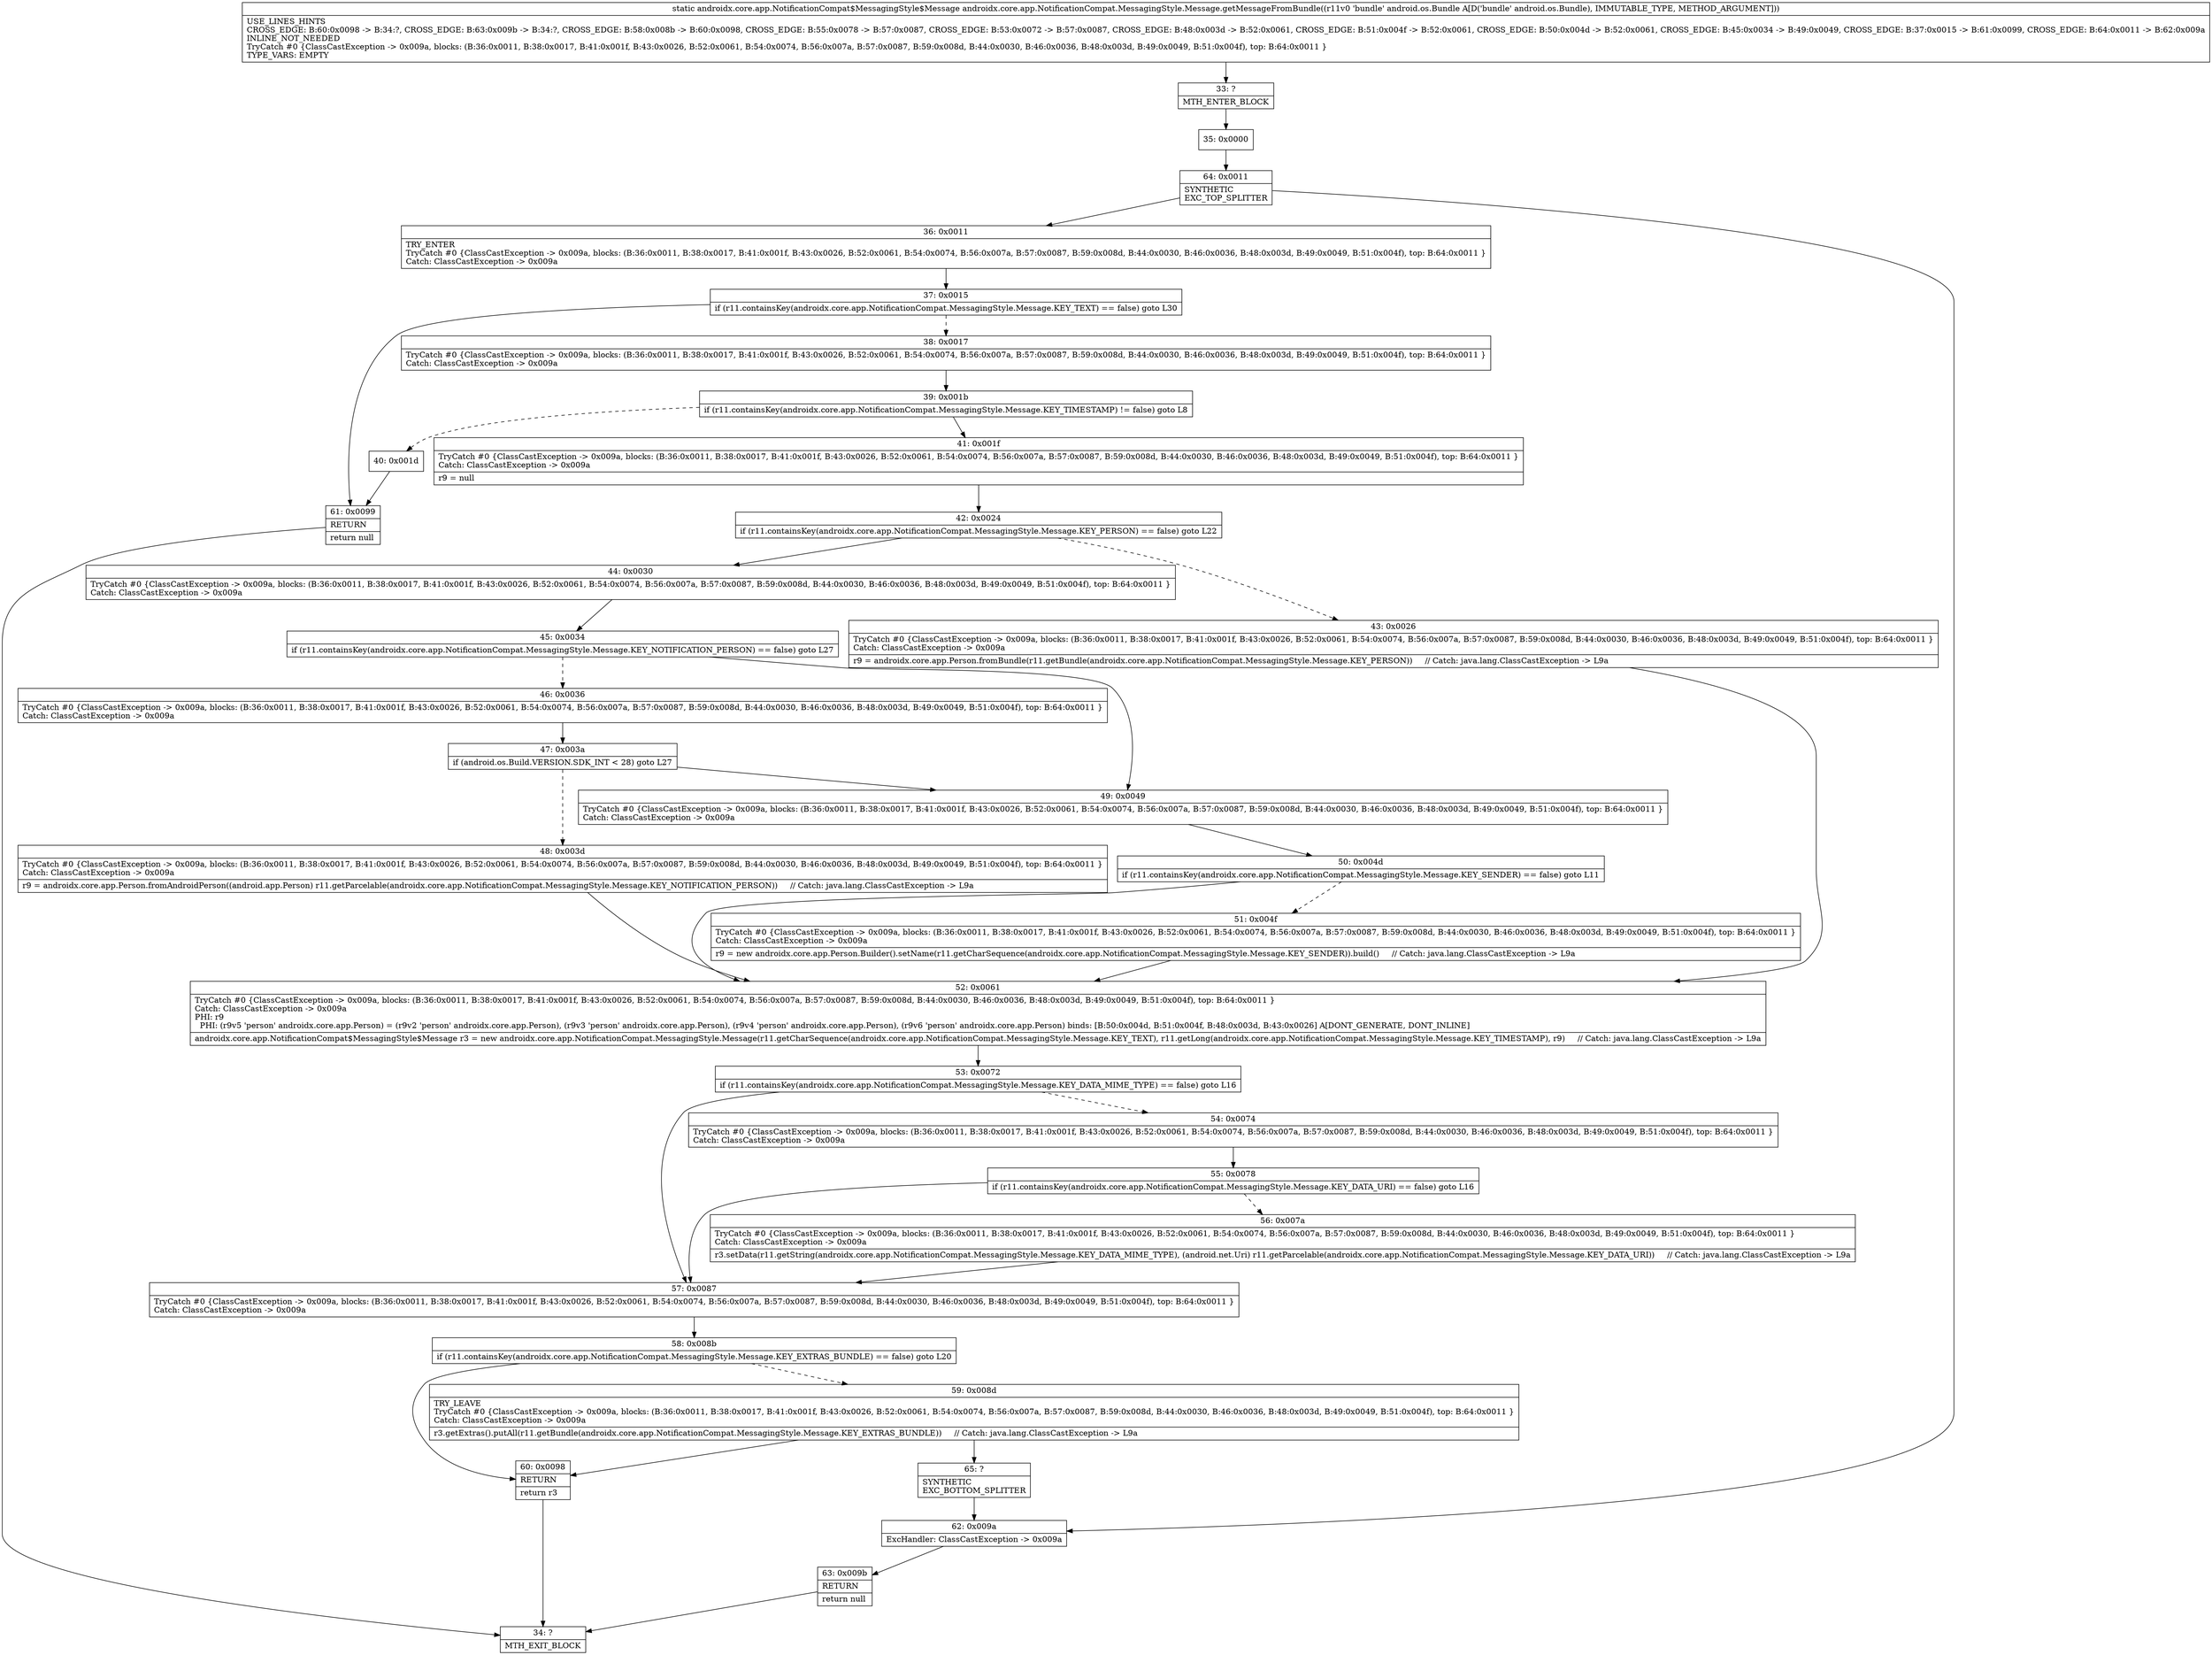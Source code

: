 digraph "CFG forandroidx.core.app.NotificationCompat.MessagingStyle.Message.getMessageFromBundle(Landroid\/os\/Bundle;)Landroidx\/core\/app\/NotificationCompat$MessagingStyle$Message;" {
Node_33 [shape=record,label="{33\:\ ?|MTH_ENTER_BLOCK\l}"];
Node_35 [shape=record,label="{35\:\ 0x0000}"];
Node_64 [shape=record,label="{64\:\ 0x0011|SYNTHETIC\lEXC_TOP_SPLITTER\l}"];
Node_36 [shape=record,label="{36\:\ 0x0011|TRY_ENTER\lTryCatch #0 \{ClassCastException \-\> 0x009a, blocks: (B:36:0x0011, B:38:0x0017, B:41:0x001f, B:43:0x0026, B:52:0x0061, B:54:0x0074, B:56:0x007a, B:57:0x0087, B:59:0x008d, B:44:0x0030, B:46:0x0036, B:48:0x003d, B:49:0x0049, B:51:0x004f), top: B:64:0x0011 \}\lCatch: ClassCastException \-\> 0x009a\l}"];
Node_37 [shape=record,label="{37\:\ 0x0015|if (r11.containsKey(androidx.core.app.NotificationCompat.MessagingStyle.Message.KEY_TEXT) == false) goto L30\l}"];
Node_38 [shape=record,label="{38\:\ 0x0017|TryCatch #0 \{ClassCastException \-\> 0x009a, blocks: (B:36:0x0011, B:38:0x0017, B:41:0x001f, B:43:0x0026, B:52:0x0061, B:54:0x0074, B:56:0x007a, B:57:0x0087, B:59:0x008d, B:44:0x0030, B:46:0x0036, B:48:0x003d, B:49:0x0049, B:51:0x004f), top: B:64:0x0011 \}\lCatch: ClassCastException \-\> 0x009a\l}"];
Node_39 [shape=record,label="{39\:\ 0x001b|if (r11.containsKey(androidx.core.app.NotificationCompat.MessagingStyle.Message.KEY_TIMESTAMP) != false) goto L8\l}"];
Node_40 [shape=record,label="{40\:\ 0x001d}"];
Node_41 [shape=record,label="{41\:\ 0x001f|TryCatch #0 \{ClassCastException \-\> 0x009a, blocks: (B:36:0x0011, B:38:0x0017, B:41:0x001f, B:43:0x0026, B:52:0x0061, B:54:0x0074, B:56:0x007a, B:57:0x0087, B:59:0x008d, B:44:0x0030, B:46:0x0036, B:48:0x003d, B:49:0x0049, B:51:0x004f), top: B:64:0x0011 \}\lCatch: ClassCastException \-\> 0x009a\l|r9 = null\l}"];
Node_42 [shape=record,label="{42\:\ 0x0024|if (r11.containsKey(androidx.core.app.NotificationCompat.MessagingStyle.Message.KEY_PERSON) == false) goto L22\l}"];
Node_43 [shape=record,label="{43\:\ 0x0026|TryCatch #0 \{ClassCastException \-\> 0x009a, blocks: (B:36:0x0011, B:38:0x0017, B:41:0x001f, B:43:0x0026, B:52:0x0061, B:54:0x0074, B:56:0x007a, B:57:0x0087, B:59:0x008d, B:44:0x0030, B:46:0x0036, B:48:0x003d, B:49:0x0049, B:51:0x004f), top: B:64:0x0011 \}\lCatch: ClassCastException \-\> 0x009a\l|r9 = androidx.core.app.Person.fromBundle(r11.getBundle(androidx.core.app.NotificationCompat.MessagingStyle.Message.KEY_PERSON))     \/\/ Catch: java.lang.ClassCastException \-\> L9a\l}"];
Node_52 [shape=record,label="{52\:\ 0x0061|TryCatch #0 \{ClassCastException \-\> 0x009a, blocks: (B:36:0x0011, B:38:0x0017, B:41:0x001f, B:43:0x0026, B:52:0x0061, B:54:0x0074, B:56:0x007a, B:57:0x0087, B:59:0x008d, B:44:0x0030, B:46:0x0036, B:48:0x003d, B:49:0x0049, B:51:0x004f), top: B:64:0x0011 \}\lCatch: ClassCastException \-\> 0x009a\lPHI: r9 \l  PHI: (r9v5 'person' androidx.core.app.Person) = (r9v2 'person' androidx.core.app.Person), (r9v3 'person' androidx.core.app.Person), (r9v4 'person' androidx.core.app.Person), (r9v6 'person' androidx.core.app.Person) binds: [B:50:0x004d, B:51:0x004f, B:48:0x003d, B:43:0x0026] A[DONT_GENERATE, DONT_INLINE]\l|androidx.core.app.NotificationCompat$MessagingStyle$Message r3 = new androidx.core.app.NotificationCompat.MessagingStyle.Message(r11.getCharSequence(androidx.core.app.NotificationCompat.MessagingStyle.Message.KEY_TEXT), r11.getLong(androidx.core.app.NotificationCompat.MessagingStyle.Message.KEY_TIMESTAMP), r9)     \/\/ Catch: java.lang.ClassCastException \-\> L9a\l}"];
Node_53 [shape=record,label="{53\:\ 0x0072|if (r11.containsKey(androidx.core.app.NotificationCompat.MessagingStyle.Message.KEY_DATA_MIME_TYPE) == false) goto L16\l}"];
Node_54 [shape=record,label="{54\:\ 0x0074|TryCatch #0 \{ClassCastException \-\> 0x009a, blocks: (B:36:0x0011, B:38:0x0017, B:41:0x001f, B:43:0x0026, B:52:0x0061, B:54:0x0074, B:56:0x007a, B:57:0x0087, B:59:0x008d, B:44:0x0030, B:46:0x0036, B:48:0x003d, B:49:0x0049, B:51:0x004f), top: B:64:0x0011 \}\lCatch: ClassCastException \-\> 0x009a\l}"];
Node_55 [shape=record,label="{55\:\ 0x0078|if (r11.containsKey(androidx.core.app.NotificationCompat.MessagingStyle.Message.KEY_DATA_URI) == false) goto L16\l}"];
Node_56 [shape=record,label="{56\:\ 0x007a|TryCatch #0 \{ClassCastException \-\> 0x009a, blocks: (B:36:0x0011, B:38:0x0017, B:41:0x001f, B:43:0x0026, B:52:0x0061, B:54:0x0074, B:56:0x007a, B:57:0x0087, B:59:0x008d, B:44:0x0030, B:46:0x0036, B:48:0x003d, B:49:0x0049, B:51:0x004f), top: B:64:0x0011 \}\lCatch: ClassCastException \-\> 0x009a\l|r3.setData(r11.getString(androidx.core.app.NotificationCompat.MessagingStyle.Message.KEY_DATA_MIME_TYPE), (android.net.Uri) r11.getParcelable(androidx.core.app.NotificationCompat.MessagingStyle.Message.KEY_DATA_URI))     \/\/ Catch: java.lang.ClassCastException \-\> L9a\l}"];
Node_57 [shape=record,label="{57\:\ 0x0087|TryCatch #0 \{ClassCastException \-\> 0x009a, blocks: (B:36:0x0011, B:38:0x0017, B:41:0x001f, B:43:0x0026, B:52:0x0061, B:54:0x0074, B:56:0x007a, B:57:0x0087, B:59:0x008d, B:44:0x0030, B:46:0x0036, B:48:0x003d, B:49:0x0049, B:51:0x004f), top: B:64:0x0011 \}\lCatch: ClassCastException \-\> 0x009a\l}"];
Node_58 [shape=record,label="{58\:\ 0x008b|if (r11.containsKey(androidx.core.app.NotificationCompat.MessagingStyle.Message.KEY_EXTRAS_BUNDLE) == false) goto L20\l}"];
Node_59 [shape=record,label="{59\:\ 0x008d|TRY_LEAVE\lTryCatch #0 \{ClassCastException \-\> 0x009a, blocks: (B:36:0x0011, B:38:0x0017, B:41:0x001f, B:43:0x0026, B:52:0x0061, B:54:0x0074, B:56:0x007a, B:57:0x0087, B:59:0x008d, B:44:0x0030, B:46:0x0036, B:48:0x003d, B:49:0x0049, B:51:0x004f), top: B:64:0x0011 \}\lCatch: ClassCastException \-\> 0x009a\l|r3.getExtras().putAll(r11.getBundle(androidx.core.app.NotificationCompat.MessagingStyle.Message.KEY_EXTRAS_BUNDLE))     \/\/ Catch: java.lang.ClassCastException \-\> L9a\l}"];
Node_65 [shape=record,label="{65\:\ ?|SYNTHETIC\lEXC_BOTTOM_SPLITTER\l}"];
Node_60 [shape=record,label="{60\:\ 0x0098|RETURN\l|return r3\l}"];
Node_34 [shape=record,label="{34\:\ ?|MTH_EXIT_BLOCK\l}"];
Node_44 [shape=record,label="{44\:\ 0x0030|TryCatch #0 \{ClassCastException \-\> 0x009a, blocks: (B:36:0x0011, B:38:0x0017, B:41:0x001f, B:43:0x0026, B:52:0x0061, B:54:0x0074, B:56:0x007a, B:57:0x0087, B:59:0x008d, B:44:0x0030, B:46:0x0036, B:48:0x003d, B:49:0x0049, B:51:0x004f), top: B:64:0x0011 \}\lCatch: ClassCastException \-\> 0x009a\l}"];
Node_45 [shape=record,label="{45\:\ 0x0034|if (r11.containsKey(androidx.core.app.NotificationCompat.MessagingStyle.Message.KEY_NOTIFICATION_PERSON) == false) goto L27\l}"];
Node_46 [shape=record,label="{46\:\ 0x0036|TryCatch #0 \{ClassCastException \-\> 0x009a, blocks: (B:36:0x0011, B:38:0x0017, B:41:0x001f, B:43:0x0026, B:52:0x0061, B:54:0x0074, B:56:0x007a, B:57:0x0087, B:59:0x008d, B:44:0x0030, B:46:0x0036, B:48:0x003d, B:49:0x0049, B:51:0x004f), top: B:64:0x0011 \}\lCatch: ClassCastException \-\> 0x009a\l}"];
Node_47 [shape=record,label="{47\:\ 0x003a|if (android.os.Build.VERSION.SDK_INT \< 28) goto L27\l}"];
Node_48 [shape=record,label="{48\:\ 0x003d|TryCatch #0 \{ClassCastException \-\> 0x009a, blocks: (B:36:0x0011, B:38:0x0017, B:41:0x001f, B:43:0x0026, B:52:0x0061, B:54:0x0074, B:56:0x007a, B:57:0x0087, B:59:0x008d, B:44:0x0030, B:46:0x0036, B:48:0x003d, B:49:0x0049, B:51:0x004f), top: B:64:0x0011 \}\lCatch: ClassCastException \-\> 0x009a\l|r9 = androidx.core.app.Person.fromAndroidPerson((android.app.Person) r11.getParcelable(androidx.core.app.NotificationCompat.MessagingStyle.Message.KEY_NOTIFICATION_PERSON))     \/\/ Catch: java.lang.ClassCastException \-\> L9a\l}"];
Node_49 [shape=record,label="{49\:\ 0x0049|TryCatch #0 \{ClassCastException \-\> 0x009a, blocks: (B:36:0x0011, B:38:0x0017, B:41:0x001f, B:43:0x0026, B:52:0x0061, B:54:0x0074, B:56:0x007a, B:57:0x0087, B:59:0x008d, B:44:0x0030, B:46:0x0036, B:48:0x003d, B:49:0x0049, B:51:0x004f), top: B:64:0x0011 \}\lCatch: ClassCastException \-\> 0x009a\l}"];
Node_50 [shape=record,label="{50\:\ 0x004d|if (r11.containsKey(androidx.core.app.NotificationCompat.MessagingStyle.Message.KEY_SENDER) == false) goto L11\l}"];
Node_51 [shape=record,label="{51\:\ 0x004f|TryCatch #0 \{ClassCastException \-\> 0x009a, blocks: (B:36:0x0011, B:38:0x0017, B:41:0x001f, B:43:0x0026, B:52:0x0061, B:54:0x0074, B:56:0x007a, B:57:0x0087, B:59:0x008d, B:44:0x0030, B:46:0x0036, B:48:0x003d, B:49:0x0049, B:51:0x004f), top: B:64:0x0011 \}\lCatch: ClassCastException \-\> 0x009a\l|r9 = new androidx.core.app.Person.Builder().setName(r11.getCharSequence(androidx.core.app.NotificationCompat.MessagingStyle.Message.KEY_SENDER)).build()     \/\/ Catch: java.lang.ClassCastException \-\> L9a\l}"];
Node_61 [shape=record,label="{61\:\ 0x0099|RETURN\l|return null\l}"];
Node_62 [shape=record,label="{62\:\ 0x009a|ExcHandler: ClassCastException \-\> 0x009a\l}"];
Node_63 [shape=record,label="{63\:\ 0x009b|RETURN\l|return null\l}"];
MethodNode[shape=record,label="{static androidx.core.app.NotificationCompat$MessagingStyle$Message androidx.core.app.NotificationCompat.MessagingStyle.Message.getMessageFromBundle((r11v0 'bundle' android.os.Bundle A[D('bundle' android.os.Bundle), IMMUTABLE_TYPE, METHOD_ARGUMENT]))  | USE_LINES_HINTS\lCROSS_EDGE: B:60:0x0098 \-\> B:34:?, CROSS_EDGE: B:63:0x009b \-\> B:34:?, CROSS_EDGE: B:58:0x008b \-\> B:60:0x0098, CROSS_EDGE: B:55:0x0078 \-\> B:57:0x0087, CROSS_EDGE: B:53:0x0072 \-\> B:57:0x0087, CROSS_EDGE: B:48:0x003d \-\> B:52:0x0061, CROSS_EDGE: B:51:0x004f \-\> B:52:0x0061, CROSS_EDGE: B:50:0x004d \-\> B:52:0x0061, CROSS_EDGE: B:45:0x0034 \-\> B:49:0x0049, CROSS_EDGE: B:37:0x0015 \-\> B:61:0x0099, CROSS_EDGE: B:64:0x0011 \-\> B:62:0x009a\lINLINE_NOT_NEEDED\lTryCatch #0 \{ClassCastException \-\> 0x009a, blocks: (B:36:0x0011, B:38:0x0017, B:41:0x001f, B:43:0x0026, B:52:0x0061, B:54:0x0074, B:56:0x007a, B:57:0x0087, B:59:0x008d, B:44:0x0030, B:46:0x0036, B:48:0x003d, B:49:0x0049, B:51:0x004f), top: B:64:0x0011 \}\lTYPE_VARS: EMPTY\l}"];
MethodNode -> Node_33;Node_33 -> Node_35;
Node_35 -> Node_64;
Node_64 -> Node_36;
Node_64 -> Node_62;
Node_36 -> Node_37;
Node_37 -> Node_38[style=dashed];
Node_37 -> Node_61;
Node_38 -> Node_39;
Node_39 -> Node_40[style=dashed];
Node_39 -> Node_41;
Node_40 -> Node_61;
Node_41 -> Node_42;
Node_42 -> Node_43[style=dashed];
Node_42 -> Node_44;
Node_43 -> Node_52;
Node_52 -> Node_53;
Node_53 -> Node_54[style=dashed];
Node_53 -> Node_57;
Node_54 -> Node_55;
Node_55 -> Node_56[style=dashed];
Node_55 -> Node_57;
Node_56 -> Node_57;
Node_57 -> Node_58;
Node_58 -> Node_59[style=dashed];
Node_58 -> Node_60;
Node_59 -> Node_60;
Node_59 -> Node_65;
Node_65 -> Node_62;
Node_60 -> Node_34;
Node_44 -> Node_45;
Node_45 -> Node_46[style=dashed];
Node_45 -> Node_49;
Node_46 -> Node_47;
Node_47 -> Node_48[style=dashed];
Node_47 -> Node_49;
Node_48 -> Node_52;
Node_49 -> Node_50;
Node_50 -> Node_51[style=dashed];
Node_50 -> Node_52;
Node_51 -> Node_52;
Node_61 -> Node_34;
Node_62 -> Node_63;
Node_63 -> Node_34;
}

